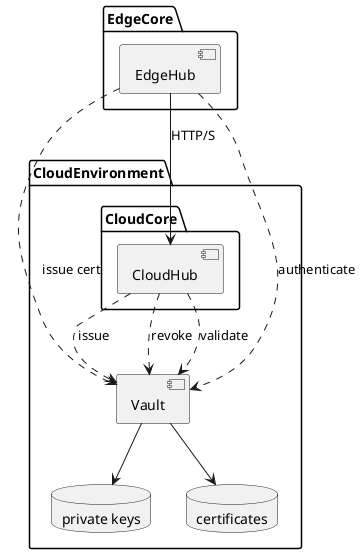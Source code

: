 @startuml

package CloudEnvironment {
    [Vault]
    database "private keys" as keys
    database certificates as certs
    Vault --> certs
    Vault --> keys

    package CloudCore {
        [CloudHub] as ch
        ch ..> Vault : issue
        ch ..> Vault : revoke
        ch ..> Vault : validate
    }
    
}

package EdgeCore {
    [EdgeHub] as eh
    eh ..> Vault : issue cert
    eh ..> Vault : authenticate
    eh --> ch : "HTTP/S"
}


@enduml